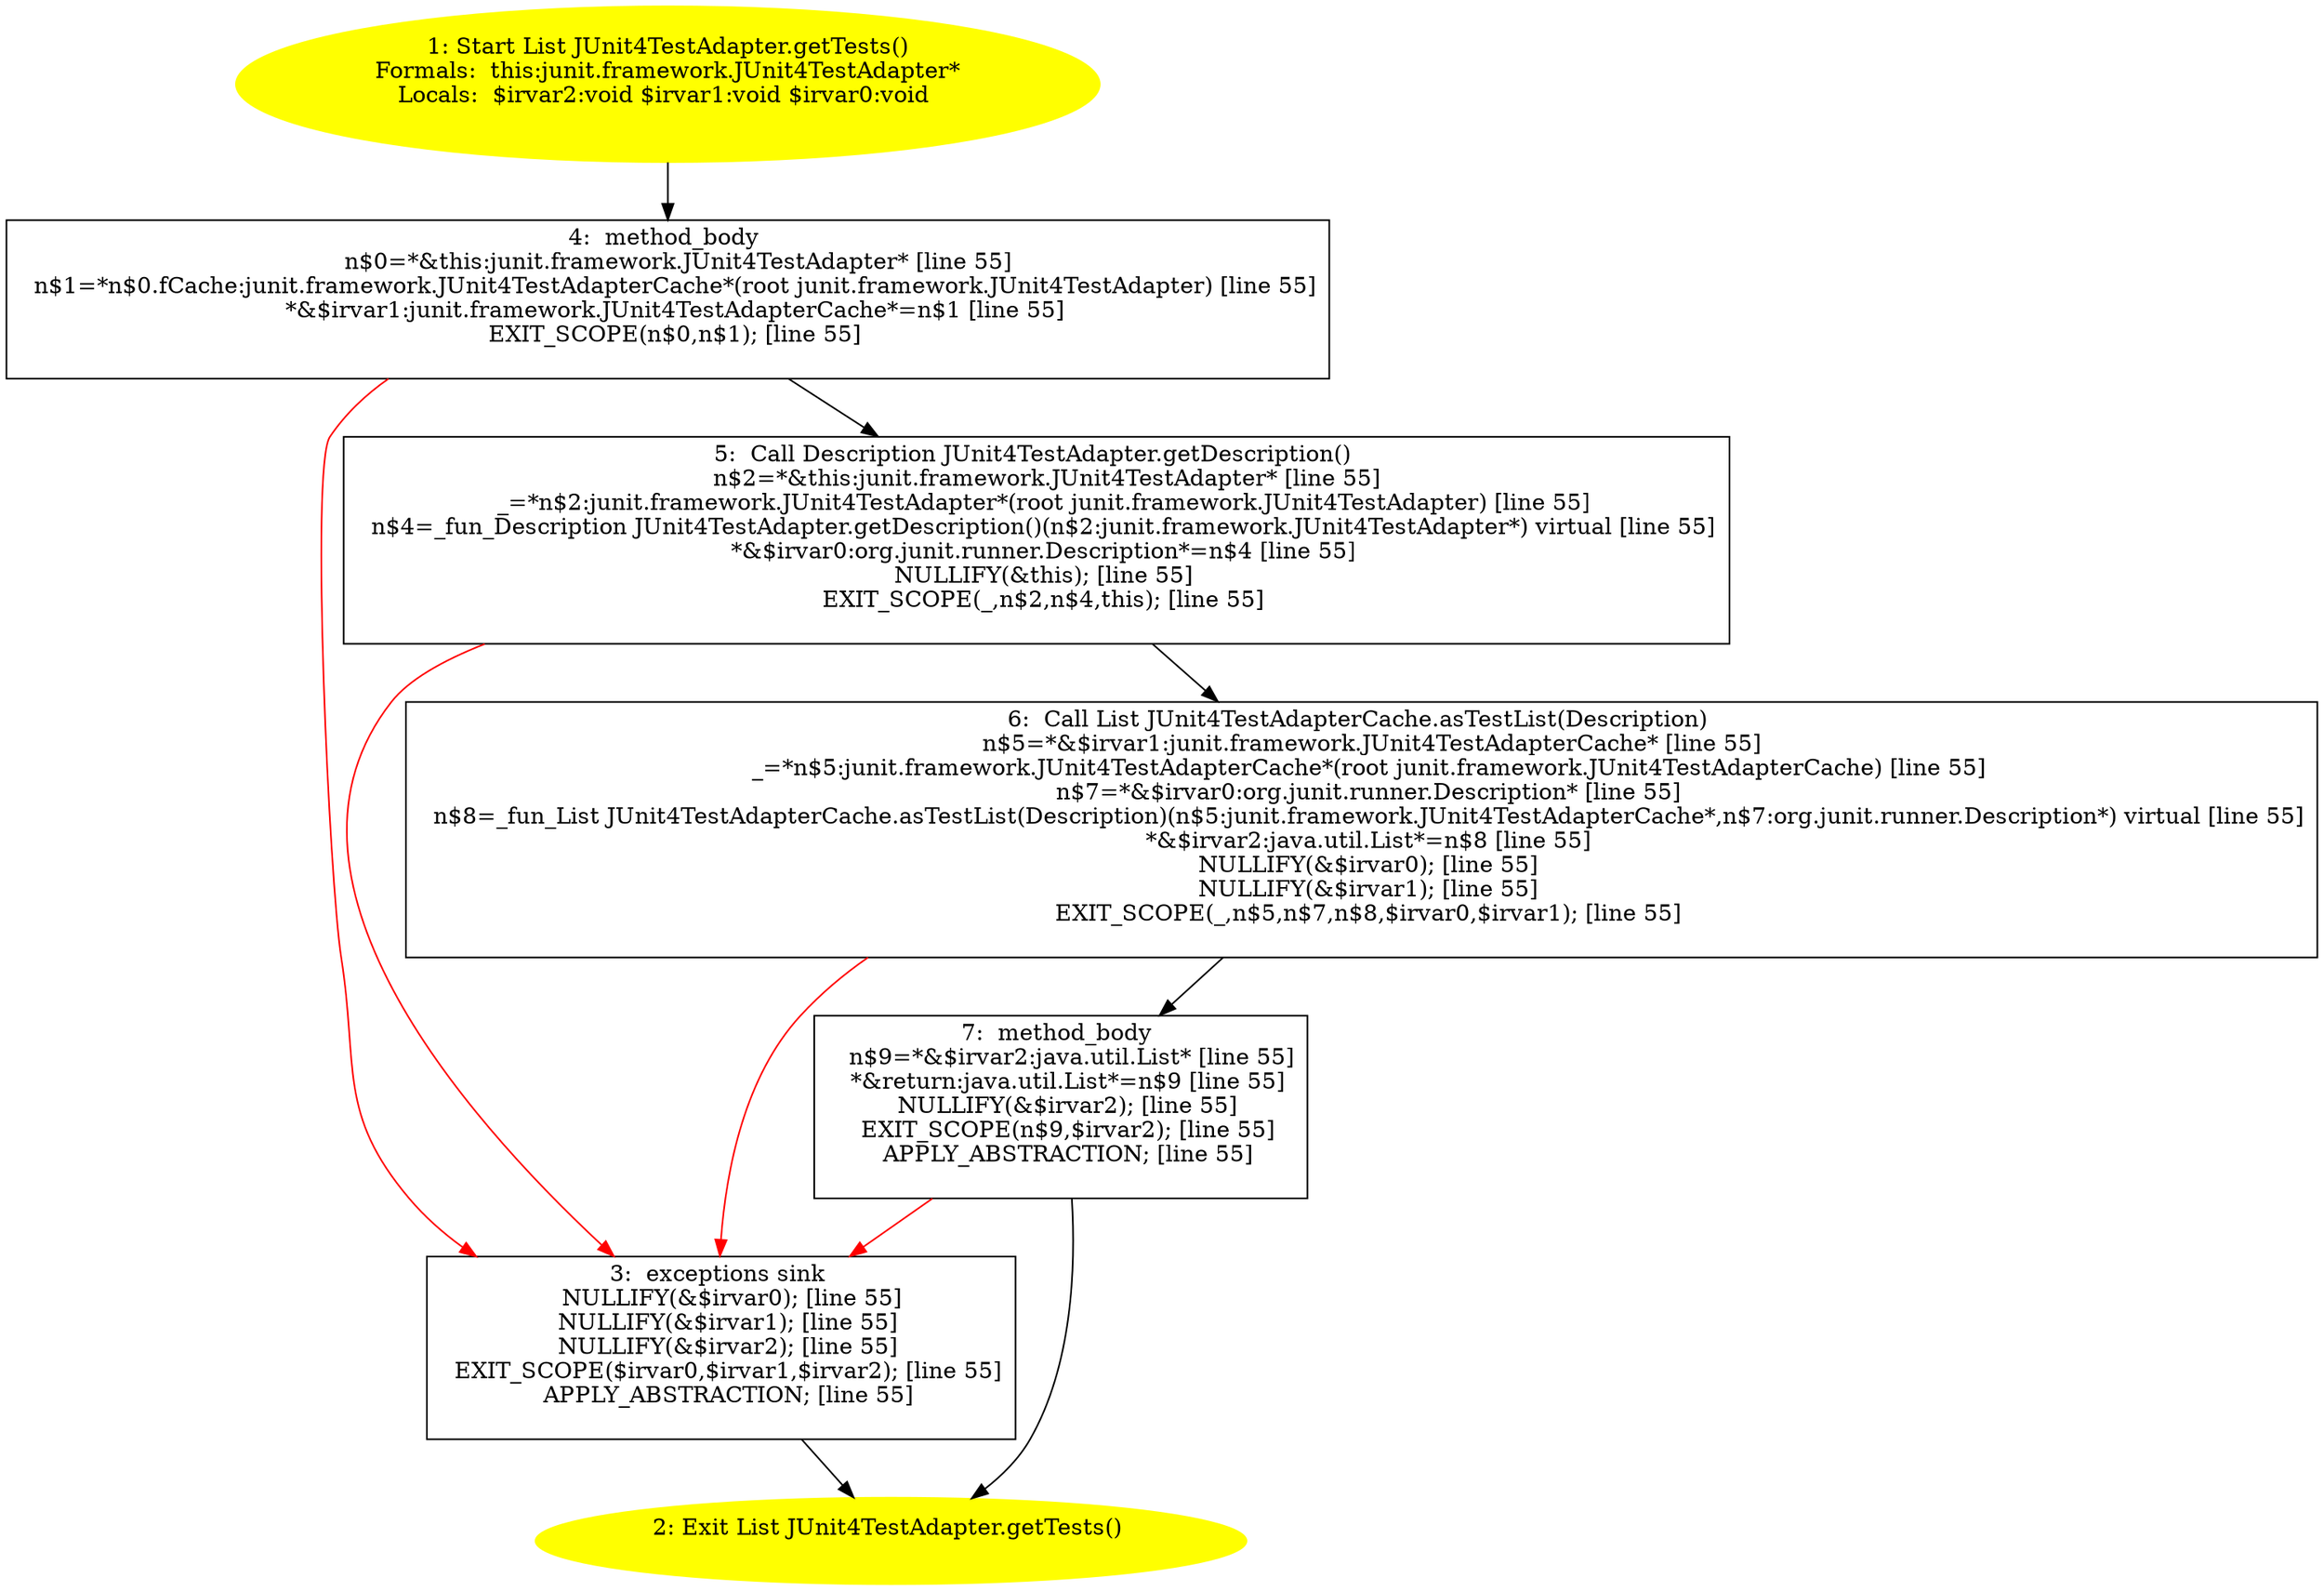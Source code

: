 /* @generated */
digraph cfg {
"junit.framework.JUnit4TestAdapter.getTests():java.util.List.79946c7709183276931fcdac947b22f9_1" [label="1: Start List JUnit4TestAdapter.getTests()\nFormals:  this:junit.framework.JUnit4TestAdapter*\nLocals:  $irvar2:void $irvar1:void $irvar0:void \n  " color=yellow style=filled]
	

	 "junit.framework.JUnit4TestAdapter.getTests():java.util.List.79946c7709183276931fcdac947b22f9_1" -> "junit.framework.JUnit4TestAdapter.getTests():java.util.List.79946c7709183276931fcdac947b22f9_4" ;
"junit.framework.JUnit4TestAdapter.getTests():java.util.List.79946c7709183276931fcdac947b22f9_2" [label="2: Exit List JUnit4TestAdapter.getTests() \n  " color=yellow style=filled]
	

"junit.framework.JUnit4TestAdapter.getTests():java.util.List.79946c7709183276931fcdac947b22f9_3" [label="3:  exceptions sink \n   NULLIFY(&$irvar0); [line 55]\n  NULLIFY(&$irvar1); [line 55]\n  NULLIFY(&$irvar2); [line 55]\n  EXIT_SCOPE($irvar0,$irvar1,$irvar2); [line 55]\n  APPLY_ABSTRACTION; [line 55]\n " shape="box"]
	

	 "junit.framework.JUnit4TestAdapter.getTests():java.util.List.79946c7709183276931fcdac947b22f9_3" -> "junit.framework.JUnit4TestAdapter.getTests():java.util.List.79946c7709183276931fcdac947b22f9_2" ;
"junit.framework.JUnit4TestAdapter.getTests():java.util.List.79946c7709183276931fcdac947b22f9_4" [label="4:  method_body \n   n$0=*&this:junit.framework.JUnit4TestAdapter* [line 55]\n  n$1=*n$0.fCache:junit.framework.JUnit4TestAdapterCache*(root junit.framework.JUnit4TestAdapter) [line 55]\n  *&$irvar1:junit.framework.JUnit4TestAdapterCache*=n$1 [line 55]\n  EXIT_SCOPE(n$0,n$1); [line 55]\n " shape="box"]
	

	 "junit.framework.JUnit4TestAdapter.getTests():java.util.List.79946c7709183276931fcdac947b22f9_4" -> "junit.framework.JUnit4TestAdapter.getTests():java.util.List.79946c7709183276931fcdac947b22f9_5" ;
	 "junit.framework.JUnit4TestAdapter.getTests():java.util.List.79946c7709183276931fcdac947b22f9_4" -> "junit.framework.JUnit4TestAdapter.getTests():java.util.List.79946c7709183276931fcdac947b22f9_3" [color="red" ];
"junit.framework.JUnit4TestAdapter.getTests():java.util.List.79946c7709183276931fcdac947b22f9_5" [label="5:  Call Description JUnit4TestAdapter.getDescription() \n   n$2=*&this:junit.framework.JUnit4TestAdapter* [line 55]\n  _=*n$2:junit.framework.JUnit4TestAdapter*(root junit.framework.JUnit4TestAdapter) [line 55]\n  n$4=_fun_Description JUnit4TestAdapter.getDescription()(n$2:junit.framework.JUnit4TestAdapter*) virtual [line 55]\n  *&$irvar0:org.junit.runner.Description*=n$4 [line 55]\n  NULLIFY(&this); [line 55]\n  EXIT_SCOPE(_,n$2,n$4,this); [line 55]\n " shape="box"]
	

	 "junit.framework.JUnit4TestAdapter.getTests():java.util.List.79946c7709183276931fcdac947b22f9_5" -> "junit.framework.JUnit4TestAdapter.getTests():java.util.List.79946c7709183276931fcdac947b22f9_6" ;
	 "junit.framework.JUnit4TestAdapter.getTests():java.util.List.79946c7709183276931fcdac947b22f9_5" -> "junit.framework.JUnit4TestAdapter.getTests():java.util.List.79946c7709183276931fcdac947b22f9_3" [color="red" ];
"junit.framework.JUnit4TestAdapter.getTests():java.util.List.79946c7709183276931fcdac947b22f9_6" [label="6:  Call List JUnit4TestAdapterCache.asTestList(Description) \n   n$5=*&$irvar1:junit.framework.JUnit4TestAdapterCache* [line 55]\n  _=*n$5:junit.framework.JUnit4TestAdapterCache*(root junit.framework.JUnit4TestAdapterCache) [line 55]\n  n$7=*&$irvar0:org.junit.runner.Description* [line 55]\n  n$8=_fun_List JUnit4TestAdapterCache.asTestList(Description)(n$5:junit.framework.JUnit4TestAdapterCache*,n$7:org.junit.runner.Description*) virtual [line 55]\n  *&$irvar2:java.util.List*=n$8 [line 55]\n  NULLIFY(&$irvar0); [line 55]\n  NULLIFY(&$irvar1); [line 55]\n  EXIT_SCOPE(_,n$5,n$7,n$8,$irvar0,$irvar1); [line 55]\n " shape="box"]
	

	 "junit.framework.JUnit4TestAdapter.getTests():java.util.List.79946c7709183276931fcdac947b22f9_6" -> "junit.framework.JUnit4TestAdapter.getTests():java.util.List.79946c7709183276931fcdac947b22f9_7" ;
	 "junit.framework.JUnit4TestAdapter.getTests():java.util.List.79946c7709183276931fcdac947b22f9_6" -> "junit.framework.JUnit4TestAdapter.getTests():java.util.List.79946c7709183276931fcdac947b22f9_3" [color="red" ];
"junit.framework.JUnit4TestAdapter.getTests():java.util.List.79946c7709183276931fcdac947b22f9_7" [label="7:  method_body \n   n$9=*&$irvar2:java.util.List* [line 55]\n  *&return:java.util.List*=n$9 [line 55]\n  NULLIFY(&$irvar2); [line 55]\n  EXIT_SCOPE(n$9,$irvar2); [line 55]\n  APPLY_ABSTRACTION; [line 55]\n " shape="box"]
	

	 "junit.framework.JUnit4TestAdapter.getTests():java.util.List.79946c7709183276931fcdac947b22f9_7" -> "junit.framework.JUnit4TestAdapter.getTests():java.util.List.79946c7709183276931fcdac947b22f9_2" ;
	 "junit.framework.JUnit4TestAdapter.getTests():java.util.List.79946c7709183276931fcdac947b22f9_7" -> "junit.framework.JUnit4TestAdapter.getTests():java.util.List.79946c7709183276931fcdac947b22f9_3" [color="red" ];
}
